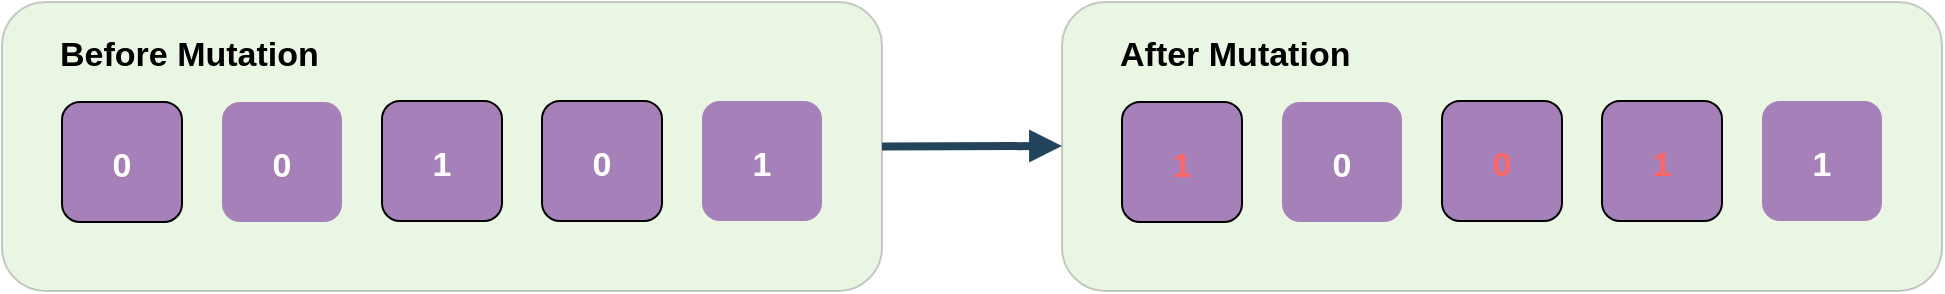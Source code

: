 <mxfile version="18.0.3" type="device"><diagram name="Page-1" id="97916047-d0de-89f5-080d-49f4d83e522f"><mxGraphModel dx="1580" dy="816" grid="1" gridSize="10" guides="1" tooltips="1" connect="1" arrows="1" fold="1" page="1" pageScale="1.5" pageWidth="1169" pageHeight="827" background="none" math="0" shadow="0"><root><mxCell id="0"/><mxCell id="1" parent="0"/><mxCell id="uBKbkfoaWfA7wvZdYtuF-61" value="" style="group" vertex="1" connectable="0" parent="1"><mxGeometry width="970" height="144.5" as="geometry"/></mxCell><mxCell id="ECv4MWKEUHS2HY6rfESF-59" value="&lt;b&gt;Before Mutation&lt;/b&gt;" style="rounded=1;whiteSpace=wrap;labelBackgroundColor=none;fontSize=17;fillColor=#97D077;opacity=20;align=left;html=1;labelPosition=center;verticalLabelPosition=middle;verticalAlign=top;spacingLeft=27;spacingTop=10;" parent="uBKbkfoaWfA7wvZdYtuF-61" vertex="1"><mxGeometry width="440" height="144.5" as="geometry"/></mxCell><mxCell id="4" value="0" style="rounded=1;fillColor=#A680B8;strokeColor=default;shadow=0;gradientColor=none;fontStyle=1;fontColor=#FFFFFF;fontSize=17;" parent="uBKbkfoaWfA7wvZdYtuF-61" vertex="1"><mxGeometry x="30" y="50" width="60" height="60" as="geometry"/></mxCell><mxCell id="5" value="0" style="rounded=1;fillColor=#A680B8;strokeColor=none;shadow=0;gradientColor=none;fontStyle=1;fontColor=#FFFFFF;fontSize=17;" parent="uBKbkfoaWfA7wvZdYtuF-61" vertex="1"><mxGeometry x="110" y="50" width="60" height="60" as="geometry"/></mxCell><mxCell id="29" value="" style="edgeStyle=elbowEdgeStyle;elbow=vertical;strokeWidth=4;endArrow=block;endFill=1;fontStyle=1;strokeColor=#23445D;exitX=1;exitY=0.5;exitDx=0;exitDy=0;entryX=0;entryY=0.5;entryDx=0;entryDy=0;" parent="uBKbkfoaWfA7wvZdYtuF-61" source="ECv4MWKEUHS2HY6rfESF-59" target="uBKbkfoaWfA7wvZdYtuF-55" edge="1"><mxGeometry x="-148" y="-160" width="100" height="100" as="geometry"><mxPoint x="562" y="-60" as="sourcePoint"/><mxPoint x="570" y="72" as="targetPoint"/><Array as="points"><mxPoint x="500" y="72"/></Array></mxGeometry></mxCell><mxCell id="TdTZV_RVAUe_0I1bAHgo-61" value="1" style="rounded=1;fillColor=#A680B8;strokeColor=default;shadow=0;gradientColor=none;fontStyle=1;fontColor=#FFFFFF;fontSize=17;" parent="uBKbkfoaWfA7wvZdYtuF-61" vertex="1"><mxGeometry x="190" y="49.5" width="60" height="60" as="geometry"/></mxCell><mxCell id="TdTZV_RVAUe_0I1bAHgo-67" value="1" style="rounded=1;fillColor=#A680B8;strokeColor=none;shadow=0;gradientColor=none;fontStyle=1;fontColor=#FFFFFF;fontSize=17;" parent="uBKbkfoaWfA7wvZdYtuF-61" vertex="1"><mxGeometry x="350" y="49.5" width="60" height="60" as="geometry"/></mxCell><mxCell id="TdTZV_RVAUe_0I1bAHgo-68" value="0" style="rounded=1;fillColor=#A680B8;strokeColor=default;shadow=0;gradientColor=none;fontStyle=1;fontColor=#FFFFFF;fontSize=17;" parent="uBKbkfoaWfA7wvZdYtuF-61" vertex="1"><mxGeometry x="270" y="49.5" width="60" height="60" as="geometry"/></mxCell><mxCell id="uBKbkfoaWfA7wvZdYtuF-55" value="&lt;b&gt;After Mutation&lt;/b&gt;" style="rounded=1;whiteSpace=wrap;html=1;labelBackgroundColor=none;fontSize=17;fillColor=#97D077;opacity=20;align=left;labelPosition=center;verticalLabelPosition=middle;verticalAlign=top;spacingTop=10;spacingLeft=27;" vertex="1" parent="uBKbkfoaWfA7wvZdYtuF-61"><mxGeometry x="530" width="440" height="144.5" as="geometry"/></mxCell><mxCell id="uBKbkfoaWfA7wvZdYtuF-56" value="1" style="rounded=1;fillColor=#A680B8;strokeColor=default;shadow=0;gradientColor=none;fontStyle=1;fontColor=#FF6666;fontSize=17;" vertex="1" parent="uBKbkfoaWfA7wvZdYtuF-61"><mxGeometry x="560" y="50" width="60" height="60" as="geometry"/></mxCell><mxCell id="uBKbkfoaWfA7wvZdYtuF-57" value="0" style="rounded=1;fillColor=#A680B8;strokeColor=none;shadow=0;gradientColor=none;fontStyle=1;fontColor=#FFFFFF;fontSize=17;" vertex="1" parent="uBKbkfoaWfA7wvZdYtuF-61"><mxGeometry x="640" y="50" width="60" height="60" as="geometry"/></mxCell><mxCell id="uBKbkfoaWfA7wvZdYtuF-58" value="0" style="rounded=1;fillColor=#A680B8;strokeColor=default;shadow=0;gradientColor=none;fontStyle=1;fontColor=#FF6666;fontSize=17;" vertex="1" parent="uBKbkfoaWfA7wvZdYtuF-61"><mxGeometry x="720" y="49.5" width="60" height="60" as="geometry"/></mxCell><mxCell id="uBKbkfoaWfA7wvZdYtuF-59" value="1" style="rounded=1;fillColor=#A680B8;strokeColor=none;shadow=0;gradientColor=none;fontStyle=1;fontColor=#FFFFFF;fontSize=17;" vertex="1" parent="uBKbkfoaWfA7wvZdYtuF-61"><mxGeometry x="880" y="49.5" width="60" height="60" as="geometry"/></mxCell><mxCell id="uBKbkfoaWfA7wvZdYtuF-60" value="1" style="rounded=1;fillColor=#A680B8;strokeColor=default;shadow=0;gradientColor=none;fontStyle=1;fontColor=#FF6666;fontSize=17;" vertex="1" parent="uBKbkfoaWfA7wvZdYtuF-61"><mxGeometry x="800" y="49.5" width="60" height="60" as="geometry"/></mxCell></root></mxGraphModel></diagram></mxfile>